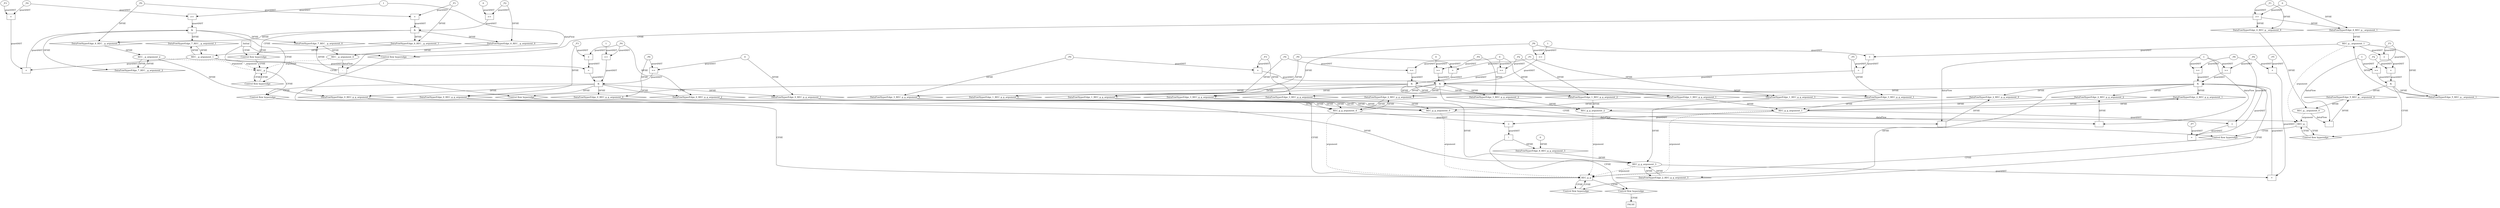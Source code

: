 digraph dag {
"REC__g" [label="REC__g" nodeName="REC__g" class=CONTROL  shape="rect"];
"REC_g_" [label="REC_g_" nodeName="REC_g_" class=CONTROL  shape="rect"];
"REC_g_g" [label="REC_g_g" nodeName="REC_g_g" class=CONTROL  shape="rect"];
FALSE [label="FALSE" nodeName=FALSE class=CONTROL  shape="rect"];
Initial [label="Initial" nodeName=Initial class=CONTROL  shape="rect"];
ControlFowHyperEdge_0 [label="Control flow hyperedge" nodeName=ControlFowHyperEdge_0 class=controlFlowHyperEdge shape="diamond"];
"REC__g" -> ControlFowHyperEdge_0 [label="CFHE"]
ControlFowHyperEdge_0 -> "REC_g_g" [label="CFHE"]
ControlFowHyperEdge_1 [label="Control flow hyperedge" nodeName=ControlFowHyperEdge_1 class=controlFlowHyperEdge shape="diamond"];
"Initial" -> ControlFowHyperEdge_1 [label="CFHE"]
ControlFowHyperEdge_1 -> "REC_g_g" [label="CFHE"]
ControlFowHyperEdge_2 [label="Control flow hyperedge" nodeName=ControlFowHyperEdge_2 class=controlFlowHyperEdge shape="diamond"];
"REC_g_g" -> ControlFowHyperEdge_2 [label="CFHE"]
ControlFowHyperEdge_2 -> "REC_g_g" [label="CFHE"]
ControlFowHyperEdge_3 [label="Control flow hyperedge" nodeName=ControlFowHyperEdge_3 class=controlFlowHyperEdge shape="diamond"];
"REC_g_" -> ControlFowHyperEdge_3 [label="CFHE"]
ControlFowHyperEdge_3 -> "REC_g_g" [label="CFHE"]
ControlFowHyperEdge_4 [label="Control flow hyperedge" nodeName=ControlFowHyperEdge_4 class=controlFlowHyperEdge shape="diamond"];
"Initial" -> ControlFowHyperEdge_4 [label="CFHE"]
ControlFowHyperEdge_4 -> "REC_g_" [label="CFHE"]
ControlFowHyperEdge_5 [label="Control flow hyperedge" nodeName=ControlFowHyperEdge_5 class=controlFlowHyperEdge shape="diamond"];
"REC_g_" -> ControlFowHyperEdge_5 [label="CFHE"]
ControlFowHyperEdge_5 -> "REC_g_" [label="CFHE"]
ControlFowHyperEdge_6 [label="Control flow hyperedge" nodeName=ControlFowHyperEdge_6 class=controlFlowHyperEdge shape="diamond"];
"Initial" -> ControlFowHyperEdge_6 [label="CFHE"]
ControlFowHyperEdge_6 -> "REC__g" [label="CFHE"]
ControlFowHyperEdge_7 [label="Control flow hyperedge" nodeName=ControlFowHyperEdge_7 class=controlFlowHyperEdge shape="diamond"];
"REC__g" -> ControlFowHyperEdge_7 [label="CFHE"]
ControlFowHyperEdge_7 -> "REC__g" [label="CFHE"]
ControlFowHyperEdge_8 [label="Control flow hyperedge" nodeName=ControlFowHyperEdge_8 class=controlFlowHyperEdge shape="diamond"];
"REC_g_g" -> ControlFowHyperEdge_8 [label="CFHE"]
ControlFowHyperEdge_8 -> "FALSE" [label="CFHE"]
"REC_g_g_argument_0" [label="REC_g_g_argument_0" nodeName=argument0 class=argument  head="REC_g_g" shape="oval"];
"REC_g_g_argument_0" -> "REC_g_g"[label="argument" style="dashed"]
"REC_g_g_argument_1" [label="REC_g_g_argument_1" nodeName=argument1 class=argument  head="REC_g_g" shape="oval"];
"REC_g_g_argument_1" -> "REC_g_g"[label="argument" style="dashed"]
"REC_g_g_argument_2" [label="REC_g_g_argument_2" nodeName=argument2 class=argument  head="REC_g_g" shape="oval"];
"REC_g_g_argument_2" -> "REC_g_g"[label="argument" style="dashed"]
"REC_g_g_argument_3" [label="REC_g_g_argument_3" nodeName=argument3 class=argument  head="REC_g_g" shape="oval"];
"REC_g_g_argument_3" -> "REC_g_g"[label="argument" style="dashed"]
"REC_g_g_argument_4" [label="REC_g_g_argument_4" nodeName=argument4 class=argument  head="REC_g_g" shape="oval"];
"REC_g_g_argument_4" -> "REC_g_g"[label="argument" style="dashed"]
"REC__g_argument_0" [label="REC__g_argument_0" nodeName=argument0 class=argument  head="REC__g" shape="oval"];
"REC__g_argument_0" -> "REC__g"[label="argument" style="dashed"]
"REC__g_argument_1" [label="REC__g_argument_1" nodeName=argument1 class=argument  head="REC__g" shape="oval"];
"REC__g_argument_1" -> "REC__g"[label="argument" style="dashed"]
"REC__g_argument_2" [label="REC__g_argument_2" nodeName=argument2 class=argument  head="REC__g" shape="oval"];
"REC__g_argument_2" -> "REC__g"[label="argument" style="dashed"]
"REC_g__argument_0" [label="REC_g__argument_0" nodeName=argument0 class=argument  head="REC_g_" shape="oval"];
"REC_g__argument_0" -> "REC_g_"[label="argument" style="dashed"]
"REC_g__argument_1" [label="REC_g__argument_1" nodeName=argument1 class=argument  head="REC_g_" shape="oval"];
"REC_g__argument_1" -> "REC_g_"[label="argument" style="dashed"]

"xxxREC_g_g___REC__g_0xxx_and" [label="&" nodeName="xxxREC_g_g___REC__g_0xxx_and" class=Operator shape="rect"];
"xxxREC_g_g___REC__g_0xxxguard_0_node_0" [label=">=" nodeName="xxxREC_g_g___REC__g_0xxxguard_0_node_0" class=Operator  shape="rect"];
"xxxREC_g_g___REC__g_0xxxguard_0_node_2" [label="1" nodeName="xxxREC_g_g___REC__g_0xxxguard_0_node_2" class=IdealInt ];
"xxxREC_g_g___REC__g_0xxxdataFlow2_node_0" -> "xxxREC_g_g___REC__g_0xxxguard_0_node_0"[label="guardAST"]
"xxxREC_g_g___REC__g_0xxxguard_0_node_2" -> "xxxREC_g_g___REC__g_0xxxguard_0_node_0"[label="guardAST"]

"xxxREC_g_g___REC__g_0xxxguard_0_node_0" -> "xxxREC_g_g___REC__g_0xxx_and" [label="guardAST"];
"xxxREC_g_g___REC__g_0xxxguard1_node_0" [label=">=" nodeName="xxxREC_g_g___REC__g_0xxxguard1_node_0" class=Operator  shape="rect"];
"xxxREC_g_g___REC__g_0xxxdataFlow1_node_0" -> "xxxREC_g_g___REC__g_0xxxguard1_node_0"[label="guardAST"]
"xxxREC_g_g___REC__g_0xxxdataFlow_0_node_0" -> "xxxREC_g_g___REC__g_0xxxguard1_node_0"[label="guardAST"]

"xxxREC_g_g___REC__g_0xxxguard1_node_0" -> "xxxREC_g_g___REC__g_0xxx_and" [label="guardAST"];
"xxxREC_g_g___REC__g_0xxxguard2_node_0" [label="=" nodeName="xxxREC_g_g___REC__g_0xxxguard2_node_0" class=Operator  shape="rect"];
"xxxREC_g_g___REC__g_0xxxguard2_node_1" [label="+" nodeName="xxxREC_g_g___REC__g_0xxxguard2_node_1" class= Operator shape="rect"];
"xxxREC_g_g___REC__g_0xxxguard2_node_1" -> "xxxREC_g_g___REC__g_0xxxguard2_node_0"[label="guardAST"]
"REC__g_argument_1" -> "xxxREC_g_g___REC__g_0xxxguard2_node_0"[label="guardAST"]
"xxxREC_g_g___REC__g_0xxxdataFlow2_node_0" -> "xxxREC_g_g___REC__g_0xxxguard2_node_1"[label="guardAST"]
"xxxREC_g_g___REC__g_0xxxdataFlow3_node_0" -> "xxxREC_g_g___REC__g_0xxxguard2_node_1"[label="guardAST"]

"xxxREC_g_g___REC__g_0xxxguard2_node_0" -> "xxxREC_g_g___REC__g_0xxx_and" [label="guardAST"];
"xxxREC_g_g___REC__g_0xxx_and" -> "ControlFowHyperEdge_0" [label="CFHE"];
"xxxREC_g_g___REC__g_0xxxdataFlow_0_node_0" [label="_P6" nodeName="xxxREC_g_g___REC__g_0xxxdataFlow_0_node_0" class=symbolicConstant ];

"xxxREC_g_g___REC__g_0xxxdataFlow1_node_0" [label="0" nodeName="xxxREC_g_g___REC__g_0xxxdataFlow1_node_0" class=IdealInt ];

"xxxREC_g_g___REC__g_0xxxdataFlow2_node_0" [label="_P4" nodeName="xxxREC_g_g___REC__g_0xxxdataFlow2_node_0" class=symbolicConstant ];

"xxxREC_g_g___REC__g_0xxxdataFlow3_node_0" [label="_P3" nodeName="xxxREC_g_g___REC__g_0xxxdataFlow3_node_0" class=symbolicConstant ];

"xxxREC_g_g___Initial_1xxx_and" [label="&" nodeName="xxxREC_g_g___Initial_1xxx_and" class=Operator shape="rect"];
"xxxREC_g_g___Initial_1xxxguard_0_node_0" [label=">=" nodeName="xxxREC_g_g___Initial_1xxxguard_0_node_0" class=Operator  shape="rect"];
"xxxREC_g_g___Initial_1xxxdataFlow1_node_0" -> "xxxREC_g_g___Initial_1xxxguard_0_node_0"[label="guardAST"]
"xxxREC_g_g___Initial_1xxxdataFlow2_node_0" -> "xxxREC_g_g___Initial_1xxxguard_0_node_0"[label="guardAST"]

"xxxREC_g_g___Initial_1xxxguard_0_node_0" -> "xxxREC_g_g___Initial_1xxx_and" [label="guardAST"];
"xxxREC_g_g___Initial_1xxxguard1_node_0" [label=">=" nodeName="xxxREC_g_g___Initial_1xxxguard1_node_0" class=Operator  shape="rect"];
"xxxREC_g_g___Initial_1xxxdataFlow1_node_0" -> "xxxREC_g_g___Initial_1xxxguard1_node_0"[label="guardAST"]
"xxxREC_g_g___Initial_1xxxdataFlow_0_node_0" -> "xxxREC_g_g___Initial_1xxxguard1_node_0"[label="guardAST"]

"xxxREC_g_g___Initial_1xxxguard1_node_0" -> "xxxREC_g_g___Initial_1xxx_and" [label="guardAST"];
"xxxREC_g_g___Initial_1xxxguard2_node_0" [label="=" nodeName="xxxREC_g_g___Initial_1xxxguard2_node_0" class=Operator  shape="rect"];
"xxxREC_g_g___Initial_1xxxdataFlow3_node_0" -> "xxxREC_g_g___Initial_1xxxguard2_node_0"[label="guardAST"]
"xxxREC_g_g___Initial_1xxxdataFlow4_node_0" -> "xxxREC_g_g___Initial_1xxxguard2_node_0"[label="guardAST"]

"xxxREC_g_g___Initial_1xxxguard2_node_0" -> "xxxREC_g_g___Initial_1xxx_and" [label="guardAST"];
"xxxREC_g_g___Initial_1xxx_and" -> "ControlFowHyperEdge_1" [label="CFHE"];
"xxxREC_g_g___Initial_1xxxdataFlow_0_node_0" [label="_P2" nodeName="xxxREC_g_g___Initial_1xxxdataFlow_0_node_0" class=symbolicConstant ];

"xxxREC_g_g___Initial_1xxxdataFlow1_node_0" [label="0" nodeName="xxxREC_g_g___Initial_1xxxdataFlow1_node_0" class=IdealInt ];

"xxxREC_g_g___Initial_1xxxdataFlow2_node_0" [label="_P4" nodeName="xxxREC_g_g___Initial_1xxxdataFlow2_node_0" class=symbolicConstant ];

"xxxREC_g_g___Initial_1xxxdataFlow3_node_0" [label="_P0" nodeName="xxxREC_g_g___Initial_1xxxdataFlow3_node_0" class=symbolicConstant ];

"xxxREC_g_g___Initial_1xxxdataFlow4_node_0" [label="_P1" nodeName="xxxREC_g_g___Initial_1xxxdataFlow4_node_0" class=symbolicConstant ];

"xxxREC_g_g___REC_g_g_2xxx_and" [label="&" nodeName="xxxREC_g_g___REC_g_g_2xxx_and" class=Operator shape="rect"];
"xxxREC_g_g___REC_g_g_2xxxguard_0_node_0" [label=">=" nodeName="xxxREC_g_g___REC_g_g_2xxxguard_0_node_0" class=Operator  shape="rect"];
"xxxREC_g_g___REC_g_g_2xxxguard_0_node_1" [label="_P6" nodeName="xxxREC_g_g___REC_g_g_2xxxguard_0_node_1" class=symbolicConstant ];
"xxxREC_g_g___REC_g_g_2xxxguard_0_node_1" -> "xxxREC_g_g___REC_g_g_2xxxguard_0_node_0"[label="guardAST"]
"xxxREC_g_g___REC_g_g_2xxxdataFlow_0_node_2" -> "xxxREC_g_g___REC_g_g_2xxxguard_0_node_0"[label="guardAST"]

"xxxREC_g_g___REC_g_g_2xxxguard_0_node_0" -> "xxxREC_g_g___REC_g_g_2xxx_and" [label="guardAST"];
"xxxREC_g_g___REC_g_g_2xxxguard1_node_0" [label=">=" nodeName="xxxREC_g_g___REC_g_g_2xxxguard1_node_0" class=Operator  shape="rect"];
"xxxREC_g_g___REC_g_g_2xxxguard1_node_1" [label="_P8" nodeName="xxxREC_g_g___REC_g_g_2xxxguard1_node_1" class=symbolicConstant ];
"xxxREC_g_g___REC_g_g_2xxxguard1_node_1" -> "xxxREC_g_g___REC_g_g_2xxxguard1_node_0"[label="guardAST"]
"xxxREC_g_g___REC_g_g_2xxxdataFlow_0_node_2" -> "xxxREC_g_g___REC_g_g_2xxxguard1_node_0"[label="guardAST"]

"xxxREC_g_g___REC_g_g_2xxxguard1_node_0" -> "xxxREC_g_g___REC_g_g_2xxx_and" [label="guardAST"];
"xxxREC_g_g___REC_g_g_2xxxguard2_node_0" [label="=" nodeName="xxxREC_g_g___REC_g_g_2xxxguard2_node_0" class=Operator  shape="rect"];
"xxxREC_g_g___REC_g_g_2xxxguard2_node_1" [label="+" nodeName="xxxREC_g_g___REC_g_g_2xxxguard2_node_1" class= Operator shape="rect"];
"xxxREC_g_g___REC_g_g_2xxxguard2_node_4" [label="_P7" nodeName="xxxREC_g_g___REC_g_g_2xxxguard2_node_4" class=symbolicConstant ];
"xxxREC_g_g___REC_g_g_2xxxguard2_node_1" -> "xxxREC_g_g___REC_g_g_2xxxguard2_node_0"[label="guardAST"]
"xxxREC_g_g___REC_g_g_2xxxguard2_node_4" -> "xxxREC_g_g___REC_g_g_2xxxguard2_node_0"[label="guardAST"]
"xxxREC_g_g___REC_g_g_2xxxguard1_node_1" -> "xxxREC_g_g___REC_g_g_2xxxguard2_node_1"[label="guardAST"]
"REC_g_g_argument_1" -> "xxxREC_g_g___REC_g_g_2xxxguard2_node_1"[label="guardAST"]

"xxxREC_g_g___REC_g_g_2xxxguard2_node_0" -> "xxxREC_g_g___REC_g_g_2xxx_and" [label="guardAST"];
"xxxREC_g_g___REC_g_g_2xxxguard3_node_0" [label="=" nodeName="xxxREC_g_g___REC_g_g_2xxxguard3_node_0" class=Operator  shape="rect"];
"xxxREC_g_g___REC_g_g_2xxxguard3_node_1" [label="+" nodeName="xxxREC_g_g___REC_g_g_2xxxguard3_node_1" class= Operator shape="rect"];
"xxxREC_g_g___REC_g_g_2xxxguard3_node_3" [label="_P5" nodeName="xxxREC_g_g___REC_g_g_2xxxguard3_node_3" class=symbolicConstant ];
"xxxREC_g_g___REC_g_g_2xxxguard3_node_1" -> "xxxREC_g_g___REC_g_g_2xxxguard3_node_0"[label="guardAST"]
"REC_g_g_argument_3" -> "xxxREC_g_g___REC_g_g_2xxxguard3_node_0"[label="guardAST"]
"xxxREC_g_g___REC_g_g_2xxxguard_0_node_1" -> "xxxREC_g_g___REC_g_g_2xxxguard3_node_1"[label="guardAST"]
"xxxREC_g_g___REC_g_g_2xxxguard3_node_3" -> "xxxREC_g_g___REC_g_g_2xxxguard3_node_1"[label="guardAST"]

"xxxREC_g_g___REC_g_g_2xxxguard3_node_0" -> "xxxREC_g_g___REC_g_g_2xxx_and" [label="guardAST"];
"xxxREC_g_g___REC_g_g_2xxx_and" -> "ControlFowHyperEdge_2" [label="CFHE"];
"xxxREC_g_g___REC_g_g_2xxxdataFlow_0_node_0" [label="-" nodeName="xxxREC_g_g___REC_g_g_2xxxdataFlow_0_node_0" class= Operator shape="rect"];
"xxxREC_g_g___REC_g_g_2xxxdataFlow_0_node_2" [label="1" nodeName="xxxREC_g_g___REC_g_g_2xxxdataFlow_0_node_2" class=IdealInt ];
"REC_g_g_argument_0" -> "xxxREC_g_g___REC_g_g_2xxxdataFlow_0_node_0"[label="dataFlow"]
"xxxREC_g_g___REC_g_g_2xxxdataFlow_0_node_2" -> "xxxREC_g_g___REC_g_g_2xxxdataFlow_0_node_0"[label="dataFlow"]


"xxxREC_g_g___REC_g_g_2xxxdataFlow2_node_0" [label="-" nodeName="xxxREC_g_g___REC_g_g_2xxxdataFlow2_node_0" class= Operator shape="rect"];
"REC_g_g_argument_2" -> "xxxREC_g_g___REC_g_g_2xxxdataFlow2_node_0"[label="dataFlow"]
"xxxREC_g_g___REC_g_g_2xxxdataFlow_0_node_2" -> "xxxREC_g_g___REC_g_g_2xxxdataFlow2_node_0"[label="dataFlow"]


"xxxREC_g_g___REC_g__3xxx_and" [label="&" nodeName="xxxREC_g_g___REC_g__3xxx_and" class=Operator shape="rect"];
"xxxREC_g_g___REC_g__3xxxguard_0_node_0" [label=">=" nodeName="xxxREC_g_g___REC_g__3xxxguard_0_node_0" class=Operator  shape="rect"];
"xxxREC_g_g___REC_g__3xxxguard_0_node_1" [label="0" nodeName="xxxREC_g_g___REC_g__3xxxguard_0_node_1" class=IdealInt ];
"xxxREC_g_g___REC_g__3xxxguard_0_node_1" -> "xxxREC_g_g___REC_g__3xxxguard_0_node_0"[label="guardAST"]
"xxxREC_g_g___REC_g__3xxxdataFlow_0_node_0" -> "xxxREC_g_g___REC_g__3xxxguard_0_node_0"[label="guardAST"]

"xxxREC_g_g___REC_g__3xxxguard_0_node_0" -> "xxxREC_g_g___REC_g__3xxx_and" [label="guardAST"];
"xxxREC_g_g___REC_g__3xxxguard1_node_0" [label=">=" nodeName="xxxREC_g_g___REC_g__3xxxguard1_node_0" class=Operator  shape="rect"];
"xxxREC_g_g___REC_g__3xxxguard1_node_2" [label="1" nodeName="xxxREC_g_g___REC_g__3xxxguard1_node_2" class=IdealInt ];
"xxxREC_g_g___REC_g__3xxxdataFlow2_node_0" -> "xxxREC_g_g___REC_g__3xxxguard1_node_0"[label="guardAST"]
"xxxREC_g_g___REC_g__3xxxguard1_node_2" -> "xxxREC_g_g___REC_g__3xxxguard1_node_0"[label="guardAST"]

"xxxREC_g_g___REC_g__3xxxguard1_node_0" -> "xxxREC_g_g___REC_g__3xxx_and" [label="guardAST"];
"xxxREC_g_g___REC_g__3xxxguard2_node_0" [label="=" nodeName="xxxREC_g_g___REC_g__3xxxguard2_node_0" class=Operator  shape="rect"];
"xxxREC_g_g___REC_g__3xxxguard2_node_1" [label="+" nodeName="xxxREC_g_g___REC_g__3xxxguard2_node_1" class= Operator shape="rect"];
"xxxREC_g_g___REC_g__3xxxguard2_node_1" -> "xxxREC_g_g___REC_g__3xxxguard2_node_0"[label="guardAST"]
"xxxREC_g_g___REC_g__3xxxdataFlow1_node_0" -> "xxxREC_g_g___REC_g__3xxxguard2_node_0"[label="guardAST"]
"xxxREC_g_g___REC_g__3xxxdataFlow2_node_0" -> "xxxREC_g_g___REC_g__3xxxguard2_node_1"[label="guardAST"]
"REC_g__argument_1" -> "xxxREC_g_g___REC_g__3xxxguard2_node_1"[label="guardAST"]

"xxxREC_g_g___REC_g__3xxxguard2_node_0" -> "xxxREC_g_g___REC_g__3xxx_and" [label="guardAST"];
"xxxREC_g_g___REC_g__3xxxguard3_node_0" [label="=" nodeName="xxxREC_g_g___REC_g__3xxxguard3_node_0" class=Operator  shape="rect"];
"xxxREC_g_g___REC_g__3xxxdataFlow3_node_0" -> "xxxREC_g_g___REC_g__3xxxguard3_node_0"[label="guardAST"]
"xxxREC_g_g___REC_g__3xxxdataFlow4_node_0" -> "xxxREC_g_g___REC_g__3xxxguard3_node_0"[label="guardAST"]

"xxxREC_g_g___REC_g__3xxxguard3_node_0" -> "xxxREC_g_g___REC_g__3xxx_and" [label="guardAST"];
"xxxREC_g_g___REC_g__3xxx_and" -> "ControlFowHyperEdge_3" [label="CFHE"];
"xxxREC_g_g___REC_g__3xxxdataFlow_0_node_0" [label="_P4" nodeName="xxxREC_g_g___REC_g__3xxxdataFlow_0_node_0" class=symbolicConstant ];

"xxxREC_g_g___REC_g__3xxxdataFlow1_node_0" [label="_P5" nodeName="xxxREC_g_g___REC_g__3xxxdataFlow1_node_0" class=symbolicConstant ];

"xxxREC_g_g___REC_g__3xxxdataFlow2_node_0" [label="_P6" nodeName="xxxREC_g_g___REC_g__3xxxdataFlow2_node_0" class=symbolicConstant ];

"xxxREC_g_g___REC_g__3xxxdataFlow3_node_0" [label="_P0" nodeName="xxxREC_g_g___REC_g__3xxxdataFlow3_node_0" class=symbolicConstant ];

"xxxREC_g_g___REC_g__3xxxdataFlow4_node_0" [label="_P3" nodeName="xxxREC_g_g___REC_g__3xxxdataFlow4_node_0" class=symbolicConstant ];

"xxxREC_g____Initial_4xxxguard_0_node_0" [label=">=" nodeName="xxxREC_g____Initial_4xxxguard_0_node_0" class=Operator  shape="rect"];
"xxxREC_g____Initial_4xxxdataFlow1_node_0" -> "xxxREC_g____Initial_4xxxguard_0_node_0"[label="guardAST"]
"xxxREC_g____Initial_4xxxdataFlow_0_node_0" -> "xxxREC_g____Initial_4xxxguard_0_node_0"[label="guardAST"]

"xxxREC_g____Initial_4xxxguard_0_node_0" -> "ControlFowHyperEdge_4" [label="CFHE"];
"xxxREC_g____Initial_4xxxdataFlow_0_node_0" [label="_P1" nodeName="xxxREC_g____Initial_4xxxdataFlow_0_node_0" class=symbolicConstant ];

"xxxREC_g____Initial_4xxxdataFlow1_node_0" [label="0" nodeName="xxxREC_g____Initial_4xxxdataFlow1_node_0" class=IdealInt ];

"xxxREC_g____REC_g__5xxx_and" [label="&" nodeName="xxxREC_g____REC_g__5xxx_and" class=Operator shape="rect"];
"xxxREC_g____REC_g__5xxxguard_0_node_0" [label=">=" nodeName="xxxREC_g____REC_g__5xxxguard_0_node_0" class=Operator  shape="rect"];
"xxxREC_g____REC_g__5xxxguard_0_node_1" [label="_P3" nodeName="xxxREC_g____REC_g__5xxxguard_0_node_1" class=symbolicConstant ];
"xxxREC_g____REC_g__5xxxguard_0_node_1" -> "xxxREC_g____REC_g__5xxxguard_0_node_0"[label="guardAST"]
"xxxREC_g____REC_g__5xxxdataFlow_0_node_2" -> "xxxREC_g____REC_g__5xxxguard_0_node_0"[label="guardAST"]

"xxxREC_g____REC_g__5xxxguard_0_node_0" -> "xxxREC_g____REC_g__5xxx_and" [label="guardAST"];
"xxxREC_g____REC_g__5xxxguard1_node_0" [label="=" nodeName="xxxREC_g____REC_g__5xxxguard1_node_0" class=Operator  shape="rect"];
"xxxREC_g____REC_g__5xxxguard1_node_1" [label="+" nodeName="xxxREC_g____REC_g__5xxxguard1_node_1" class= Operator shape="rect"];
"xxxREC_g____REC_g__5xxxguard1_node_4" [label="_P2" nodeName="xxxREC_g____REC_g__5xxxguard1_node_4" class=symbolicConstant ];
"xxxREC_g____REC_g__5xxxguard1_node_1" -> "xxxREC_g____REC_g__5xxxguard1_node_0"[label="guardAST"]
"xxxREC_g____REC_g__5xxxguard1_node_4" -> "xxxREC_g____REC_g__5xxxguard1_node_0"[label="guardAST"]
"xxxREC_g____REC_g__5xxxguard_0_node_1" -> "xxxREC_g____REC_g__5xxxguard1_node_1"[label="guardAST"]
"REC_g__argument_1" -> "xxxREC_g____REC_g__5xxxguard1_node_1"[label="guardAST"]

"xxxREC_g____REC_g__5xxxguard1_node_0" -> "xxxREC_g____REC_g__5xxx_and" [label="guardAST"];
"xxxREC_g____REC_g__5xxx_and" -> "ControlFowHyperEdge_5" [label="CFHE"];
"xxxREC_g____REC_g__5xxxdataFlow_0_node_0" [label="-" nodeName="xxxREC_g____REC_g__5xxxdataFlow_0_node_0" class= Operator shape="rect"];
"xxxREC_g____REC_g__5xxxdataFlow_0_node_2" [label="1" nodeName="xxxREC_g____REC_g__5xxxdataFlow_0_node_2" class=IdealInt ];
"REC_g__argument_0" -> "xxxREC_g____REC_g__5xxxdataFlow_0_node_0"[label="dataFlow"]
"xxxREC_g____REC_g__5xxxdataFlow_0_node_2" -> "xxxREC_g____REC_g__5xxxdataFlow_0_node_0"[label="dataFlow"]


"xxxREC__g___Initial_6xxx_and" [label="&" nodeName="xxxREC__g___Initial_6xxx_and" class=Operator shape="rect"];
"xxxREC__g___Initial_6xxxguard_0_node_0" [label=">=" nodeName="xxxREC__g___Initial_6xxxguard_0_node_0" class=Operator  shape="rect"];
"xxxREC__g___Initial_6xxxguard_0_node_1" [label="0" nodeName="xxxREC__g___Initial_6xxxguard_0_node_1" class=IdealInt ];
"xxxREC__g___Initial_6xxxguard_0_node_1" -> "xxxREC__g___Initial_6xxxguard_0_node_0"[label="guardAST"]
"xxxREC__g___Initial_6xxxdataFlow_0_node_0" -> "xxxREC__g___Initial_6xxxguard_0_node_0"[label="guardAST"]

"xxxREC__g___Initial_6xxxguard_0_node_0" -> "xxxREC__g___Initial_6xxx_and" [label="guardAST"];
"xxxREC__g___Initial_6xxxguard1_node_0" [label="=" nodeName="xxxREC__g___Initial_6xxxguard1_node_0" class=Operator  shape="rect"];
"xxxREC__g___Initial_6xxxdataFlow2_node_0" -> "xxxREC__g___Initial_6xxxguard1_node_0"[label="guardAST"]
"xxxREC__g___Initial_6xxxdataFlow1_node_0" -> "xxxREC__g___Initial_6xxxguard1_node_0"[label="guardAST"]

"xxxREC__g___Initial_6xxxguard1_node_0" -> "xxxREC__g___Initial_6xxx_and" [label="guardAST"];
"xxxREC__g___Initial_6xxx_and" -> "ControlFowHyperEdge_6" [label="CFHE"];
"xxxREC__g___Initial_6xxxdataFlow_0_node_0" [label="_P2" nodeName="xxxREC__g___Initial_6xxxdataFlow_0_node_0" class=symbolicConstant ];

"xxxREC__g___Initial_6xxxdataFlow1_node_0" [label="_P1" nodeName="xxxREC__g___Initial_6xxxdataFlow1_node_0" class=symbolicConstant ];

"xxxREC__g___Initial_6xxxdataFlow2_node_0" [label="_P0" nodeName="xxxREC__g___Initial_6xxxdataFlow2_node_0" class=symbolicConstant ];

"xxxREC__g___REC__g_7xxx_and" [label="&" nodeName="xxxREC__g___REC__g_7xxx_and" class=Operator shape="rect"];
"xxxREC__g___REC__g_7xxxguard_0_node_0" [label=">=" nodeName="xxxREC__g___REC__g_7xxxguard_0_node_0" class=Operator  shape="rect"];
"xxxREC__g___REC__g_7xxxguard_0_node_1" [label="_P4" nodeName="xxxREC__g___REC__g_7xxxguard_0_node_1" class=symbolicConstant ];
"xxxREC__g___REC__g_7xxxguard_0_node_1" -> "xxxREC__g___REC__g_7xxxguard_0_node_0"[label="guardAST"]
"xxxREC__g___REC__g_7xxxdataFlow_0_node_2" -> "xxxREC__g___REC__g_7xxxguard_0_node_0"[label="guardAST"]

"xxxREC__g___REC__g_7xxxguard_0_node_0" -> "xxxREC__g___REC__g_7xxx_and" [label="guardAST"];
"xxxREC__g___REC__g_7xxxguard1_node_0" [label="=" nodeName="xxxREC__g___REC__g_7xxxguard1_node_0" class=Operator  shape="rect"];
"xxxREC__g___REC__g_7xxxguard1_node_1" [label="+" nodeName="xxxREC__g___REC__g_7xxxguard1_node_1" class= Operator shape="rect"];
"xxxREC__g___REC__g_7xxxguard1_node_3" [label="_P3" nodeName="xxxREC__g___REC__g_7xxxguard1_node_3" class=symbolicConstant ];
"xxxREC__g___REC__g_7xxxguard1_node_1" -> "xxxREC__g___REC__g_7xxxguard1_node_0"[label="guardAST"]
"REC__g_argument_1" -> "xxxREC__g___REC__g_7xxxguard1_node_0"[label="guardAST"]
"xxxREC__g___REC__g_7xxxguard_0_node_1" -> "xxxREC__g___REC__g_7xxxguard1_node_1"[label="guardAST"]
"xxxREC__g___REC__g_7xxxguard1_node_3" -> "xxxREC__g___REC__g_7xxxguard1_node_1"[label="guardAST"]

"xxxREC__g___REC__g_7xxxguard1_node_0" -> "xxxREC__g___REC__g_7xxx_and" [label="guardAST"];
"xxxREC__g___REC__g_7xxx_and" -> "ControlFowHyperEdge_7" [label="CFHE"];
"xxxREC__g___REC__g_7xxxdataFlow_0_node_0" [label="-" nodeName="xxxREC__g___REC__g_7xxxdataFlow_0_node_0" class= Operator shape="rect"];
"xxxREC__g___REC__g_7xxxdataFlow_0_node_2" [label="1" nodeName="xxxREC__g___REC__g_7xxxdataFlow_0_node_2" class=IdealInt ];
"REC__g_argument_0" -> "xxxREC__g___REC__g_7xxxdataFlow_0_node_0"[label="dataFlow"]
"xxxREC__g___REC__g_7xxxdataFlow_0_node_2" -> "xxxREC__g___REC__g_7xxxdataFlow_0_node_0"[label="dataFlow"]


"xxxFALSE___REC_g_g_8xxxguard_0_node_0" [label="!" nodeName="xxxFALSE___REC_g_g_8xxxguard_0_node_0" class=Operator shape="rect"];
"xxxFALSE___REC_g_g_8xxxguard_0_node_1" [label="=" nodeName="xxxFALSE___REC_g_g_8xxxguard_0_node_1" class=Operator  shape="rect"];
"xxxFALSE___REC_g_g_8xxxguard_0_node_1" -> "xxxFALSE___REC_g_g_8xxxguard_0_node_0"[label="guardAST"]
"REC_g_g_argument_1" -> "xxxFALSE___REC_g_g_8xxxguard_0_node_1"[label="guardAST"]
"REC_g_g_argument_4" -> "xxxFALSE___REC_g_g_8xxxguard_0_node_1"[label="guardAST"]

"xxxFALSE___REC_g_g_8xxxguard_0_node_0" -> "ControlFowHyperEdge_8" [label="CFHE"];
"xxxFALSE___REC_g_g_8xxxREC_g_g_argument_3_constant_0" [label="0" nodeName="xxxFALSE___REC_g_g_8xxxREC_g_g_argument_3_constant_0" class=Constant];
"DataFowHyperEdge_8_REC_g_g_argument_3" [label="DataFowHyperEdge_8_REC_g_g_argument_3" nodeName="DataFowHyperEdge_8_REC_g_g_argument_3" class=DataFlowHyperedge shape="diamond"];
"DataFowHyperEdge_8_REC_g_g_argument_3" -> "REC_g_g_argument_3"[label="DFHE"]
"xxxFALSE___REC_g_g_8xxxguard_0_node_0" -> "DataFowHyperEdge_8_REC_g_g_argument_3"[label="DFHE"]
"xxxFALSE___REC_g_g_8xxxREC_g_g_argument_3_constant_0" -> "DataFowHyperEdge_8_REC_g_g_argument_3" [label="DFHE"];
"REC__g_argument_2" -> "DataFowHyperEdge_0_REC_g_g_argument_4"[label="DFHE"]
"DataFowHyperEdge_0_REC_g_g_argument_4" [label="DataFowHyperEdge_0_REC_g_g_argument_4" nodeName="DataFowHyperEdge_0_REC_g_g_argument_4" class=DataFlowHyperedge shape="diamond"];
"DataFowHyperEdge_0_REC_g_g_argument_4" -> "REC_g_g_argument_4"[label="DFHE"]
"xxxREC_g_g___REC__g_0xxx_and" -> "DataFowHyperEdge_0_REC_g_g_argument_4"[label="DFHE"]
"REC_g_g_argument_4" -> "DataFowHyperEdge_2_REC_g_g_argument_4"[label="DFHE"]
"DataFowHyperEdge_2_REC_g_g_argument_4" [label="DataFowHyperEdge_2_REC_g_g_argument_4" nodeName="DataFowHyperEdge_2_REC_g_g_argument_4" class=DataFlowHyperedge shape="diamond"];
"DataFowHyperEdge_2_REC_g_g_argument_4" -> "REC_g_g_argument_4"[label="DFHE"]
"xxxREC_g_g___REC_g_g_2xxx_and" -> "DataFowHyperEdge_2_REC_g_g_argument_4"[label="DFHE"]
"REC__g_argument_2" -> "DataFowHyperEdge_7_REC__g_argument_2"[label="DFHE"]
"DataFowHyperEdge_7_REC__g_argument_2" [label="DataFowHyperEdge_7_REC__g_argument_2" nodeName="DataFowHyperEdge_7_REC__g_argument_2" class=DataFlowHyperedge shape="diamond"];
"DataFowHyperEdge_7_REC__g_argument_2" -> "REC__g_argument_2"[label="DFHE"]
"xxxREC__g___REC__g_7xxx_and" -> "DataFowHyperEdge_7_REC__g_argument_2"[label="DFHE"]
"DataFowHyperEdge_0_REC_g_g_argument_0" [label="DataFowHyperEdge_0_REC_g_g_argument_0" nodeName="DataFowHyperEdge_0_REC_g_g_argument_0" class=DataFlowHyperedge shape="diamond"];
"DataFowHyperEdge_0_REC_g_g_argument_0" -> "REC_g_g_argument_0"[label="DFHE"]
"xxxREC_g_g___REC__g_0xxx_and" -> "DataFowHyperEdge_0_REC_g_g_argument_0"[label="DFHE"]
"xxxREC_g_g___REC__g_0xxxdataFlow_0_node_0" -> "DataFowHyperEdge_0_REC_g_g_argument_0" [label="DFHE"];
"DataFowHyperEdge_0_REC_g_g_argument_1" [label="DataFowHyperEdge_0_REC_g_g_argument_1" nodeName="DataFowHyperEdge_0_REC_g_g_argument_1" class=DataFlowHyperedge shape="diamond"];
"DataFowHyperEdge_0_REC_g_g_argument_1" -> "REC_g_g_argument_1"[label="DFHE"]
"xxxREC_g_g___REC__g_0xxx_and" -> "DataFowHyperEdge_0_REC_g_g_argument_1"[label="DFHE"]
"xxxREC_g_g___REC__g_0xxxdataFlow1_node_0" -> "DataFowHyperEdge_0_REC_g_g_argument_1" [label="DFHE"];
"DataFowHyperEdge_0_REC_g_g_argument_2" [label="DataFowHyperEdge_0_REC_g_g_argument_2" nodeName="DataFowHyperEdge_0_REC_g_g_argument_2" class=DataFlowHyperedge shape="diamond"];
"DataFowHyperEdge_0_REC_g_g_argument_2" -> "REC_g_g_argument_2"[label="DFHE"]
"xxxREC_g_g___REC__g_0xxx_and" -> "DataFowHyperEdge_0_REC_g_g_argument_2"[label="DFHE"]
"xxxREC_g_g___REC__g_0xxxdataFlow2_node_0" -> "DataFowHyperEdge_0_REC_g_g_argument_2" [label="DFHE"];
"DataFowHyperEdge_0_REC_g_g_argument_3" [label="DataFowHyperEdge_0_REC_g_g_argument_3" nodeName="DataFowHyperEdge_0_REC_g_g_argument_3" class=DataFlowHyperedge shape="diamond"];
"DataFowHyperEdge_0_REC_g_g_argument_3" -> "REC_g_g_argument_3"[label="DFHE"]
"xxxREC_g_g___REC__g_0xxx_and" -> "DataFowHyperEdge_0_REC_g_g_argument_3"[label="DFHE"]
"xxxREC_g_g___REC__g_0xxxdataFlow3_node_0" -> "DataFowHyperEdge_0_REC_g_g_argument_3" [label="DFHE"];
"DataFowHyperEdge_1_REC_g_g_argument_0" [label="DataFowHyperEdge_1_REC_g_g_argument_0" nodeName="DataFowHyperEdge_1_REC_g_g_argument_0" class=DataFlowHyperedge shape="diamond"];
"DataFowHyperEdge_1_REC_g_g_argument_0" -> "REC_g_g_argument_0"[label="DFHE"]
"xxxREC_g_g___Initial_1xxx_and" -> "DataFowHyperEdge_1_REC_g_g_argument_0"[label="DFHE"]
"xxxREC_g_g___Initial_1xxxdataFlow2_node_0" -> "DataFowHyperEdge_1_REC_g_g_argument_0" [label="DFHE"];
"DataFowHyperEdge_1_REC_g_g_argument_1" [label="DataFowHyperEdge_1_REC_g_g_argument_1" nodeName="DataFowHyperEdge_1_REC_g_g_argument_1" class=DataFlowHyperedge shape="diamond"];
"DataFowHyperEdge_1_REC_g_g_argument_1" -> "REC_g_g_argument_1"[label="DFHE"]
"xxxREC_g_g___Initial_1xxx_and" -> "DataFowHyperEdge_1_REC_g_g_argument_1"[label="DFHE"]
"xxxREC_g_g___Initial_1xxxdataFlow1_node_0" -> "DataFowHyperEdge_1_REC_g_g_argument_1" [label="DFHE"];
"DataFowHyperEdge_1_REC_g_g_argument_2" [label="DataFowHyperEdge_1_REC_g_g_argument_2" nodeName="DataFowHyperEdge_1_REC_g_g_argument_2" class=DataFlowHyperedge shape="diamond"];
"DataFowHyperEdge_1_REC_g_g_argument_2" -> "REC_g_g_argument_2"[label="DFHE"]
"xxxREC_g_g___Initial_1xxx_and" -> "DataFowHyperEdge_1_REC_g_g_argument_2"[label="DFHE"]
"xxxREC_g_g___Initial_1xxxdataFlow_0_node_0" -> "DataFowHyperEdge_1_REC_g_g_argument_2" [label="DFHE"];
"DataFowHyperEdge_1_REC_g_g_argument_3" [label="DataFowHyperEdge_1_REC_g_g_argument_3" nodeName="DataFowHyperEdge_1_REC_g_g_argument_3" class=DataFlowHyperedge shape="diamond"];
"DataFowHyperEdge_1_REC_g_g_argument_3" -> "REC_g_g_argument_3"[label="DFHE"]
"xxxREC_g_g___Initial_1xxx_and" -> "DataFowHyperEdge_1_REC_g_g_argument_3"[label="DFHE"]
"xxxREC_g_g___Initial_1xxxdataFlow4_node_0" -> "DataFowHyperEdge_1_REC_g_g_argument_3" [label="DFHE"];
"DataFowHyperEdge_1_REC_g_g_argument_4" [label="DataFowHyperEdge_1_REC_g_g_argument_4" nodeName="DataFowHyperEdge_1_REC_g_g_argument_4" class=DataFlowHyperedge shape="diamond"];
"DataFowHyperEdge_1_REC_g_g_argument_4" -> "REC_g_g_argument_4"[label="DFHE"]
"xxxREC_g_g___Initial_1xxx_and" -> "DataFowHyperEdge_1_REC_g_g_argument_4"[label="DFHE"]
"xxxREC_g_g___Initial_1xxxdataFlow3_node_0" -> "DataFowHyperEdge_1_REC_g_g_argument_4" [label="DFHE"];
"DataFowHyperEdge_2_REC_g_g_argument_0" [label="DataFowHyperEdge_2_REC_g_g_argument_0" nodeName="DataFowHyperEdge_2_REC_g_g_argument_0" class=DataFlowHyperedge shape="diamond"];
"DataFowHyperEdge_2_REC_g_g_argument_0" -> "REC_g_g_argument_0"[label="DFHE"]
"xxxREC_g_g___REC_g_g_2xxx_and" -> "DataFowHyperEdge_2_REC_g_g_argument_0"[label="DFHE"]
"xxxREC_g_g___REC_g_g_2xxxdataFlow_0_node_0" -> "DataFowHyperEdge_2_REC_g_g_argument_0" [label="DFHE"];
"DataFowHyperEdge_2_REC_g_g_argument_1" [label="DataFowHyperEdge_2_REC_g_g_argument_1" nodeName="DataFowHyperEdge_2_REC_g_g_argument_1" class=DataFlowHyperedge shape="diamond"];
"DataFowHyperEdge_2_REC_g_g_argument_1" -> "REC_g_g_argument_1"[label="DFHE"]
"xxxREC_g_g___REC_g_g_2xxx_and" -> "DataFowHyperEdge_2_REC_g_g_argument_1"[label="DFHE"]
"REC_g_g_argument_1" -> "DataFowHyperEdge_2_REC_g_g_argument_1" [label="DFHE"];
"DataFowHyperEdge_2_REC_g_g_argument_2" [label="DataFowHyperEdge_2_REC_g_g_argument_2" nodeName="DataFowHyperEdge_2_REC_g_g_argument_2" class=DataFlowHyperedge shape="diamond"];
"DataFowHyperEdge_2_REC_g_g_argument_2" -> "REC_g_g_argument_2"[label="DFHE"]
"xxxREC_g_g___REC_g_g_2xxx_and" -> "DataFowHyperEdge_2_REC_g_g_argument_2"[label="DFHE"]
"xxxREC_g_g___REC_g_g_2xxxdataFlow2_node_0" -> "DataFowHyperEdge_2_REC_g_g_argument_2" [label="DFHE"];
"DataFowHyperEdge_2_REC_g_g_argument_3" [label="DataFowHyperEdge_2_REC_g_g_argument_3" nodeName="DataFowHyperEdge_2_REC_g_g_argument_3" class=DataFlowHyperedge shape="diamond"];
"DataFowHyperEdge_2_REC_g_g_argument_3" -> "REC_g_g_argument_3"[label="DFHE"]
"xxxREC_g_g___REC_g_g_2xxx_and" -> "DataFowHyperEdge_2_REC_g_g_argument_3"[label="DFHE"]
"REC_g_g_argument_3" -> "DataFowHyperEdge_2_REC_g_g_argument_3" [label="DFHE"];
"DataFowHyperEdge_3_REC_g_g_argument_0" [label="DataFowHyperEdge_3_REC_g_g_argument_0" nodeName="DataFowHyperEdge_3_REC_g_g_argument_0" class=DataFlowHyperedge shape="diamond"];
"DataFowHyperEdge_3_REC_g_g_argument_0" -> "REC_g_g_argument_0"[label="DFHE"]
"xxxREC_g_g___REC_g__3xxx_and" -> "DataFowHyperEdge_3_REC_g_g_argument_0"[label="DFHE"]
"xxxREC_g_g___REC_g__3xxxdataFlow2_node_0" -> "DataFowHyperEdge_3_REC_g_g_argument_0" [label="DFHE"];
"DataFowHyperEdge_3_REC_g_g_argument_1" [label="DataFowHyperEdge_3_REC_g_g_argument_1" nodeName="DataFowHyperEdge_3_REC_g_g_argument_1" class=DataFlowHyperedge shape="diamond"];
"DataFowHyperEdge_3_REC_g_g_argument_1" -> "REC_g_g_argument_1"[label="DFHE"]
"xxxREC_g_g___REC_g__3xxx_and" -> "DataFowHyperEdge_3_REC_g_g_argument_1"[label="DFHE"]
"xxxREC_g_g___REC_g__3xxxdataFlow1_node_0" -> "DataFowHyperEdge_3_REC_g_g_argument_1" [label="DFHE"];
"DataFowHyperEdge_3_REC_g_g_argument_2" [label="DataFowHyperEdge_3_REC_g_g_argument_2" nodeName="DataFowHyperEdge_3_REC_g_g_argument_2" class=DataFlowHyperedge shape="diamond"];
"DataFowHyperEdge_3_REC_g_g_argument_2" -> "REC_g_g_argument_2"[label="DFHE"]
"xxxREC_g_g___REC_g__3xxx_and" -> "DataFowHyperEdge_3_REC_g_g_argument_2"[label="DFHE"]
"xxxREC_g_g___REC_g__3xxxdataFlow_0_node_0" -> "DataFowHyperEdge_3_REC_g_g_argument_2" [label="DFHE"];
"DataFowHyperEdge_3_REC_g_g_argument_3" [label="DataFowHyperEdge_3_REC_g_g_argument_3" nodeName="DataFowHyperEdge_3_REC_g_g_argument_3" class=DataFlowHyperedge shape="diamond"];
"DataFowHyperEdge_3_REC_g_g_argument_3" -> "REC_g_g_argument_3"[label="DFHE"]
"xxxREC_g_g___REC_g__3xxx_and" -> "DataFowHyperEdge_3_REC_g_g_argument_3"[label="DFHE"]
"xxxREC_g_g___REC_g__3xxxdataFlow4_node_0" -> "DataFowHyperEdge_3_REC_g_g_argument_3" [label="DFHE"];
"DataFowHyperEdge_3_REC_g_g_argument_4" [label="DataFowHyperEdge_3_REC_g_g_argument_4" nodeName="DataFowHyperEdge_3_REC_g_g_argument_4" class=DataFlowHyperedge shape="diamond"];
"DataFowHyperEdge_3_REC_g_g_argument_4" -> "REC_g_g_argument_4"[label="DFHE"]
"xxxREC_g_g___REC_g__3xxx_and" -> "DataFowHyperEdge_3_REC_g_g_argument_4"[label="DFHE"]
"xxxREC_g_g___REC_g__3xxxdataFlow3_node_0" -> "DataFowHyperEdge_3_REC_g_g_argument_4" [label="DFHE"];
"DataFowHyperEdge_4_REC_g__argument_0" [label="DataFowHyperEdge_4_REC_g__argument_0" nodeName="DataFowHyperEdge_4_REC_g__argument_0" class=DataFlowHyperedge shape="diamond"];
"DataFowHyperEdge_4_REC_g__argument_0" -> "REC_g__argument_0"[label="DFHE"]
"xxxREC_g____Initial_4xxxguard_0_node_0" -> "DataFowHyperEdge_4_REC_g__argument_0"[label="DFHE"]
"xxxREC_g____Initial_4xxxdataFlow_0_node_0" -> "DataFowHyperEdge_4_REC_g__argument_0" [label="DFHE"];
"DataFowHyperEdge_4_REC_g__argument_1" [label="DataFowHyperEdge_4_REC_g__argument_1" nodeName="DataFowHyperEdge_4_REC_g__argument_1" class=DataFlowHyperedge shape="diamond"];
"DataFowHyperEdge_4_REC_g__argument_1" -> "REC_g__argument_1"[label="DFHE"]
"xxxREC_g____Initial_4xxxguard_0_node_0" -> "DataFowHyperEdge_4_REC_g__argument_1"[label="DFHE"]
"xxxREC_g____Initial_4xxxdataFlow1_node_0" -> "DataFowHyperEdge_4_REC_g__argument_1" [label="DFHE"];
"DataFowHyperEdge_5_REC_g__argument_0" [label="DataFowHyperEdge_5_REC_g__argument_0" nodeName="DataFowHyperEdge_5_REC_g__argument_0" class=DataFlowHyperedge shape="diamond"];
"DataFowHyperEdge_5_REC_g__argument_0" -> "REC_g__argument_0"[label="DFHE"]
"xxxREC_g____REC_g__5xxx_and" -> "DataFowHyperEdge_5_REC_g__argument_0"[label="DFHE"]
"xxxREC_g____REC_g__5xxxdataFlow_0_node_0" -> "DataFowHyperEdge_5_REC_g__argument_0" [label="DFHE"];
"DataFowHyperEdge_5_REC_g__argument_1" [label="DataFowHyperEdge_5_REC_g__argument_1" nodeName="DataFowHyperEdge_5_REC_g__argument_1" class=DataFlowHyperedge shape="diamond"];
"DataFowHyperEdge_5_REC_g__argument_1" -> "REC_g__argument_1"[label="DFHE"]
"xxxREC_g____REC_g__5xxx_and" -> "DataFowHyperEdge_5_REC_g__argument_1"[label="DFHE"]
"REC_g__argument_1" -> "DataFowHyperEdge_5_REC_g__argument_1" [label="DFHE"];
"DataFowHyperEdge_6_REC__g_argument_0" [label="DataFowHyperEdge_6_REC__g_argument_0" nodeName="DataFowHyperEdge_6_REC__g_argument_0" class=DataFlowHyperedge shape="diamond"];
"DataFowHyperEdge_6_REC__g_argument_0" -> "REC__g_argument_0"[label="DFHE"]
"xxxREC__g___Initial_6xxx_and" -> "DataFowHyperEdge_6_REC__g_argument_0"[label="DFHE"]
"xxxREC__g___Initial_6xxxdataFlow_0_node_0" -> "DataFowHyperEdge_6_REC__g_argument_0" [label="DFHE"];
"DataFowHyperEdge_6_REC__g_argument_1" [label="DataFowHyperEdge_6_REC__g_argument_1" nodeName="DataFowHyperEdge_6_REC__g_argument_1" class=DataFlowHyperedge shape="diamond"];
"DataFowHyperEdge_6_REC__g_argument_1" -> "REC__g_argument_1"[label="DFHE"]
"xxxREC__g___Initial_6xxx_and" -> "DataFowHyperEdge_6_REC__g_argument_1"[label="DFHE"]
"xxxREC__g___Initial_6xxxdataFlow1_node_0" -> "DataFowHyperEdge_6_REC__g_argument_1" [label="DFHE"];
"DataFowHyperEdge_6_REC__g_argument_2" [label="DataFowHyperEdge_6_REC__g_argument_2" nodeName="DataFowHyperEdge_6_REC__g_argument_2" class=DataFlowHyperedge shape="diamond"];
"DataFowHyperEdge_6_REC__g_argument_2" -> "REC__g_argument_2"[label="DFHE"]
"xxxREC__g___Initial_6xxx_and" -> "DataFowHyperEdge_6_REC__g_argument_2"[label="DFHE"]
"xxxREC__g___Initial_6xxxdataFlow2_node_0" -> "DataFowHyperEdge_6_REC__g_argument_2" [label="DFHE"];
"DataFowHyperEdge_7_REC__g_argument_0" [label="DataFowHyperEdge_7_REC__g_argument_0" nodeName="DataFowHyperEdge_7_REC__g_argument_0" class=DataFlowHyperedge shape="diamond"];
"DataFowHyperEdge_7_REC__g_argument_0" -> "REC__g_argument_0"[label="DFHE"]
"xxxREC__g___REC__g_7xxx_and" -> "DataFowHyperEdge_7_REC__g_argument_0"[label="DFHE"]
"xxxREC__g___REC__g_7xxxdataFlow_0_node_0" -> "DataFowHyperEdge_7_REC__g_argument_0" [label="DFHE"];
"DataFowHyperEdge_7_REC__g_argument_1" [label="DataFowHyperEdge_7_REC__g_argument_1" nodeName="DataFowHyperEdge_7_REC__g_argument_1" class=DataFlowHyperedge shape="diamond"];
"DataFowHyperEdge_7_REC__g_argument_1" -> "REC__g_argument_1"[label="DFHE"]
"xxxREC__g___REC__g_7xxx_and" -> "DataFowHyperEdge_7_REC__g_argument_1"[label="DFHE"]
"REC__g_argument_1" -> "DataFowHyperEdge_7_REC__g_argument_1" [label="DFHE"];




}
